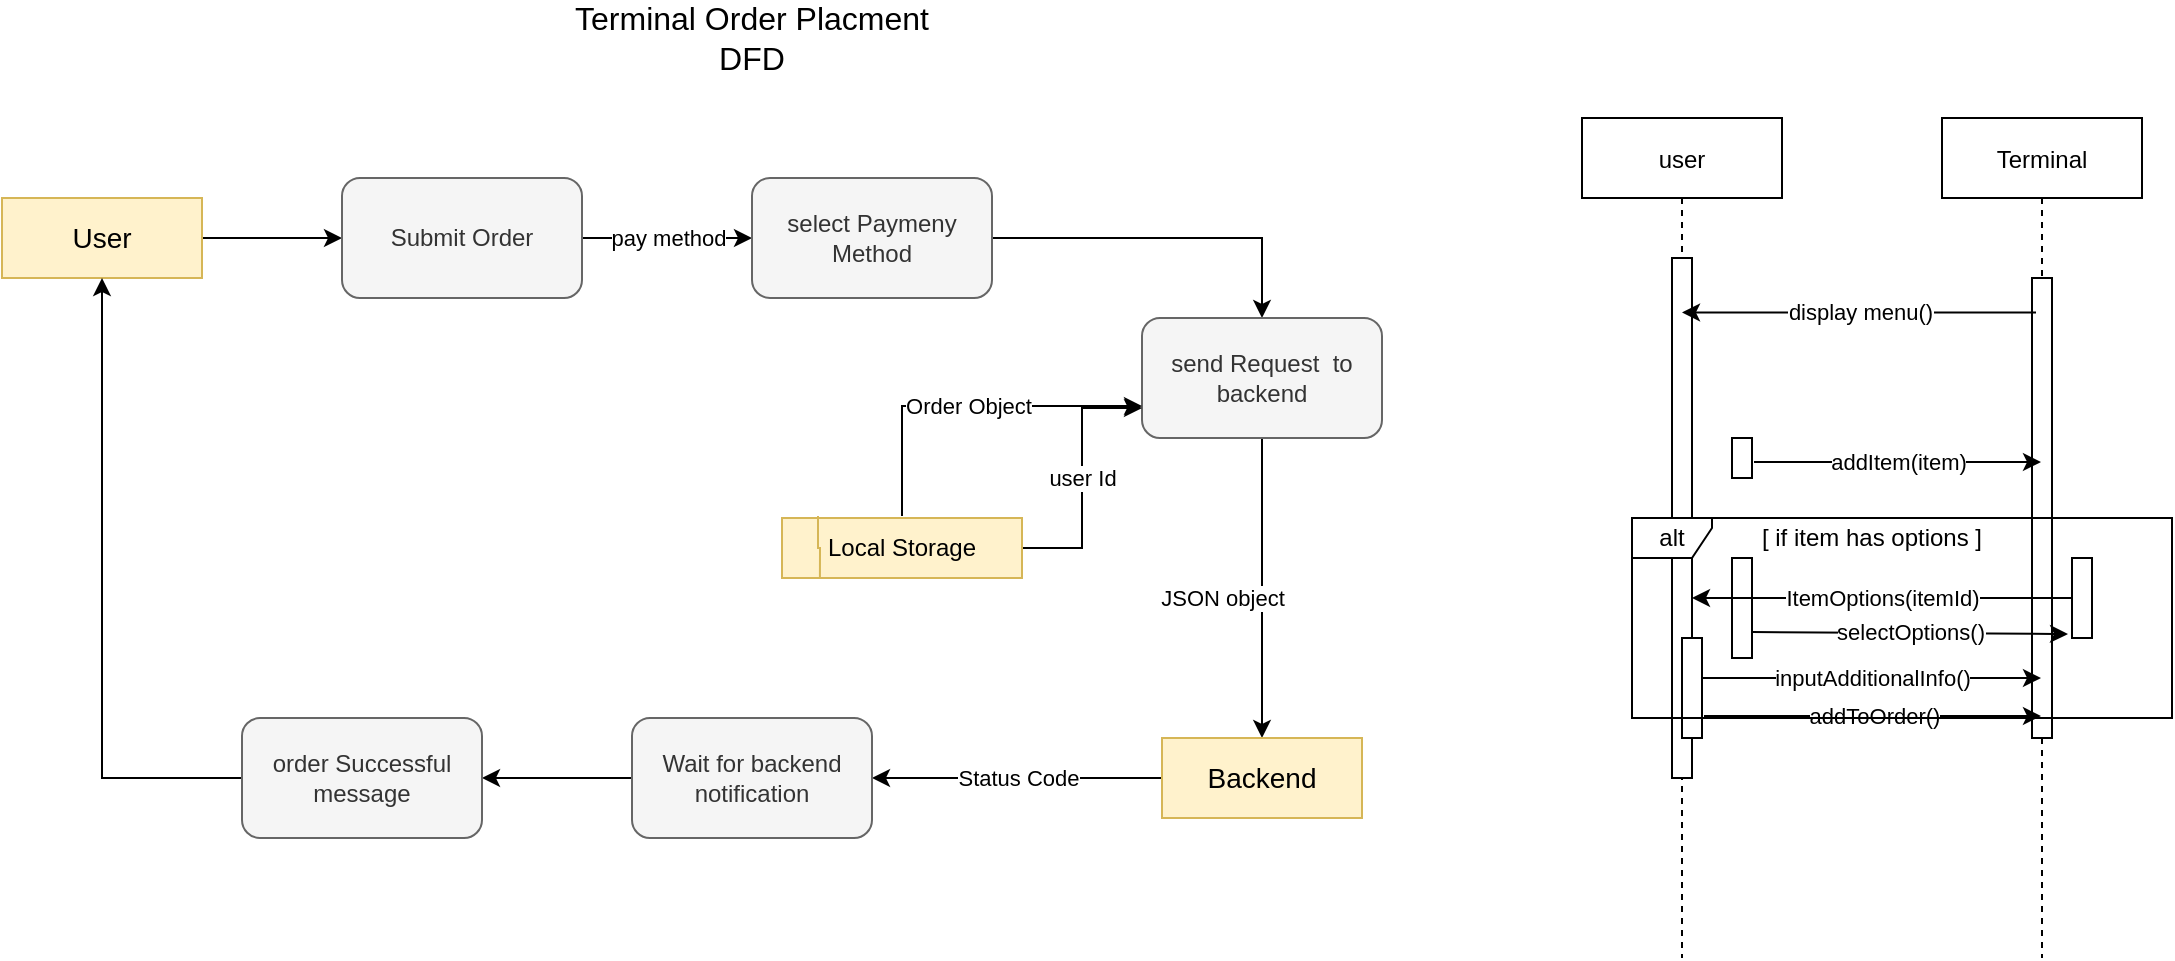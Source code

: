 <mxfile version="13.10.9" type="device"><diagram id="3gS2AS6EvPHlj8VDCXLU" name="Page-1"><mxGraphModel dx="1422" dy="746" grid="1" gridSize="10" guides="1" tooltips="1" connect="1" arrows="1" fold="1" page="1" pageScale="1" pageWidth="850" pageHeight="1100" math="0" shadow="0"><root><mxCell id="0"/><mxCell id="1" parent="0"/><mxCell id="_gDEldRkauskk6IOT169-1" value="&lt;font style=&quot;font-size: 16px&quot;&gt;Terminal Order Placment DFD&lt;/font&gt;" style="text;html=1;strokeColor=none;fillColor=none;align=center;verticalAlign=middle;whiteSpace=wrap;rounded=0;" vertex="1" parent="1"><mxGeometry x="815" y="690" width="200" height="20" as="geometry"/></mxCell><mxCell id="_gDEldRkauskk6IOT169-2" style="edgeStyle=orthogonalEdgeStyle;rounded=0;orthogonalLoop=1;jettySize=auto;html=1;exitX=1;exitY=0.5;exitDx=0;exitDy=0;" edge="1" parent="1" source="_gDEldRkauskk6IOT169-3" target="_gDEldRkauskk6IOT169-5"><mxGeometry relative="1" as="geometry"/></mxCell><mxCell id="_gDEldRkauskk6IOT169-3" value="&lt;font style=&quot;font-size: 14px&quot;&gt;User&lt;/font&gt;" style="rounded=0;whiteSpace=wrap;html=1;fillColor=#fff2cc;strokeColor=#d6b656;" vertex="1" parent="1"><mxGeometry x="540" y="780" width="100" height="40" as="geometry"/></mxCell><mxCell id="_gDEldRkauskk6IOT169-4" value="pay method" style="edgeStyle=orthogonalEdgeStyle;rounded=0;orthogonalLoop=1;jettySize=auto;html=1;exitX=1;exitY=0.5;exitDx=0;exitDy=0;entryX=0;entryY=0.5;entryDx=0;entryDy=0;" edge="1" parent="1" source="_gDEldRkauskk6IOT169-5" target="_gDEldRkauskk6IOT169-7"><mxGeometry relative="1" as="geometry"/></mxCell><mxCell id="_gDEldRkauskk6IOT169-5" value="Submit Order" style="rounded=1;whiteSpace=wrap;html=1;fillColor=#f5f5f5;strokeColor=#666666;fontColor=#333333;" vertex="1" parent="1"><mxGeometry x="710" y="770" width="120" height="60" as="geometry"/></mxCell><mxCell id="_gDEldRkauskk6IOT169-6" style="edgeStyle=orthogonalEdgeStyle;rounded=0;orthogonalLoop=1;jettySize=auto;html=1;exitX=1;exitY=0.5;exitDx=0;exitDy=0;" edge="1" parent="1" source="_gDEldRkauskk6IOT169-7" target="_gDEldRkauskk6IOT169-9"><mxGeometry relative="1" as="geometry"/></mxCell><mxCell id="_gDEldRkauskk6IOT169-7" value="select Paymeny Method" style="rounded=1;whiteSpace=wrap;html=1;fillColor=#f5f5f5;strokeColor=#666666;fontColor=#333333;" vertex="1" parent="1"><mxGeometry x="915" y="770" width="120" height="60" as="geometry"/></mxCell><mxCell id="_gDEldRkauskk6IOT169-8" value="JSON object" style="edgeStyle=orthogonalEdgeStyle;rounded=0;orthogonalLoop=1;jettySize=auto;html=1;exitX=0.5;exitY=1;exitDx=0;exitDy=0;endArrow=classic;endFill=1;" edge="1" parent="1" source="_gDEldRkauskk6IOT169-9" target="_gDEldRkauskk6IOT169-11"><mxGeometry x="0.067" y="-20" relative="1" as="geometry"><mxPoint as="offset"/></mxGeometry></mxCell><mxCell id="_gDEldRkauskk6IOT169-9" value="send Request&amp;nbsp; to backend" style="rounded=1;whiteSpace=wrap;html=1;fillColor=#f5f5f5;strokeColor=#666666;fontColor=#333333;" vertex="1" parent="1"><mxGeometry x="1110" y="840" width="120" height="60" as="geometry"/></mxCell><mxCell id="_gDEldRkauskk6IOT169-10" value="Status Code" style="edgeStyle=orthogonalEdgeStyle;rounded=0;orthogonalLoop=1;jettySize=auto;html=1;exitX=0;exitY=0.5;exitDx=0;exitDy=0;entryX=1;entryY=0.5;entryDx=0;entryDy=0;endArrow=classic;endFill=1;" edge="1" parent="1" source="_gDEldRkauskk6IOT169-11" target="_gDEldRkauskk6IOT169-17"><mxGeometry relative="1" as="geometry"/></mxCell><mxCell id="_gDEldRkauskk6IOT169-11" value="&lt;font style=&quot;font-size: 14px&quot;&gt;Backend&lt;/font&gt;" style="rounded=0;whiteSpace=wrap;html=1;fillColor=#fff2cc;strokeColor=#d6b656;" vertex="1" parent="1"><mxGeometry x="1120" y="1050" width="100" height="40" as="geometry"/></mxCell><mxCell id="_gDEldRkauskk6IOT169-12" value="user Id" style="edgeStyle=orthogonalEdgeStyle;rounded=0;orthogonalLoop=1;jettySize=auto;html=1;exitX=1;exitY=0.5;exitDx=0;exitDy=0;entryX=0;entryY=0.75;entryDx=0;entryDy=0;endArrow=classic;endFill=1;" edge="1" parent="1" source="_gDEldRkauskk6IOT169-13" target="_gDEldRkauskk6IOT169-9"><mxGeometry relative="1" as="geometry"/></mxCell><mxCell id="_gDEldRkauskk6IOT169-13" value="&lt;font style=&quot;font-size: 12px&quot;&gt;Local Storage&lt;/font&gt;" style="rounded=0;whiteSpace=wrap;html=1;fillColor=#fff2cc;strokeColor=#d6b656;" vertex="1" parent="1"><mxGeometry x="930" y="940" width="120" height="30" as="geometry"/></mxCell><mxCell id="_gDEldRkauskk6IOT169-14" style="edgeStyle=orthogonalEdgeStyle;rounded=0;orthogonalLoop=1;jettySize=auto;html=1;exitX=0.15;exitY=-0.033;exitDx=0;exitDy=0;entryX=0.158;entryY=1;entryDx=0;entryDy=0;endArrow=none;endFill=0;fillColor=#fff2cc;strokeColor=#d6b656;exitPerimeter=0;entryPerimeter=0;" edge="1" parent="1" source="_gDEldRkauskk6IOT169-13" target="_gDEldRkauskk6IOT169-13"><mxGeometry relative="1" as="geometry"><Array as="points"><mxPoint x="948" y="955"/><mxPoint x="949" y="955"/></Array></mxGeometry></mxCell><mxCell id="_gDEldRkauskk6IOT169-15" value="Order Object" style="edgeStyle=orthogonalEdgeStyle;rounded=0;orthogonalLoop=1;jettySize=auto;html=1;exitX=0.5;exitY=0;exitDx=0;exitDy=0;endArrow=classic;endFill=1;" edge="1" parent="1"><mxGeometry relative="1" as="geometry"><mxPoint x="1110" y="884" as="targetPoint"/><mxPoint x="990" y="939" as="sourcePoint"/><Array as="points"><mxPoint x="990" y="884"/></Array></mxGeometry></mxCell><mxCell id="_gDEldRkauskk6IOT169-16" style="edgeStyle=orthogonalEdgeStyle;rounded=0;orthogonalLoop=1;jettySize=auto;html=1;exitX=0;exitY=0.5;exitDx=0;exitDy=0;entryX=1;entryY=0.5;entryDx=0;entryDy=0;endArrow=classic;endFill=1;" edge="1" parent="1" source="_gDEldRkauskk6IOT169-17" target="_gDEldRkauskk6IOT169-19"><mxGeometry relative="1" as="geometry"/></mxCell><mxCell id="_gDEldRkauskk6IOT169-17" value="Wait for backend notification" style="rounded=1;whiteSpace=wrap;html=1;fillColor=#f5f5f5;strokeColor=#666666;fontColor=#333333;" vertex="1" parent="1"><mxGeometry x="855" y="1040" width="120" height="60" as="geometry"/></mxCell><mxCell id="_gDEldRkauskk6IOT169-18" style="edgeStyle=orthogonalEdgeStyle;rounded=0;orthogonalLoop=1;jettySize=auto;html=1;exitX=0;exitY=0.5;exitDx=0;exitDy=0;endArrow=classic;endFill=1;" edge="1" parent="1" source="_gDEldRkauskk6IOT169-19" target="_gDEldRkauskk6IOT169-3"><mxGeometry relative="1" as="geometry"/></mxCell><mxCell id="_gDEldRkauskk6IOT169-19" value="order Successful message" style="rounded=1;whiteSpace=wrap;html=1;fillColor=#f5f5f5;strokeColor=#666666;fontColor=#333333;" vertex="1" parent="1"><mxGeometry x="660" y="1040" width="120" height="60" as="geometry"/></mxCell><mxCell id="_gDEldRkauskk6IOT169-21" value="user" style="shape=umlLifeline;perimeter=lifelinePerimeter;container=1;collapsible=0;recursiveResize=0;rounded=0;shadow=0;strokeWidth=1;" vertex="1" parent="1"><mxGeometry x="1330" y="740" width="100" height="420" as="geometry"/></mxCell><mxCell id="_gDEldRkauskk6IOT169-22" value="" style="points=[];perimeter=orthogonalPerimeter;rounded=0;shadow=0;strokeWidth=1;" vertex="1" parent="_gDEldRkauskk6IOT169-21"><mxGeometry x="45" y="70" width="10" height="260" as="geometry"/></mxCell><mxCell id="_gDEldRkauskk6IOT169-23" value="" style="points=[];perimeter=orthogonalPerimeter;rounded=0;shadow=0;strokeWidth=1;" vertex="1" parent="_gDEldRkauskk6IOT169-21"><mxGeometry x="50" y="260" width="10" height="50" as="geometry"/></mxCell><mxCell id="_gDEldRkauskk6IOT169-24" value="Terminal" style="shape=umlLifeline;perimeter=lifelinePerimeter;container=1;collapsible=0;recursiveResize=0;rounded=0;shadow=0;strokeWidth=1;" vertex="1" parent="1"><mxGeometry x="1510" y="740" width="100" height="420" as="geometry"/></mxCell><mxCell id="_gDEldRkauskk6IOT169-25" value="" style="points=[];perimeter=orthogonalPerimeter;rounded=0;shadow=0;strokeWidth=1;" vertex="1" parent="_gDEldRkauskk6IOT169-24"><mxGeometry x="45" y="80" width="10" height="230" as="geometry"/></mxCell><mxCell id="_gDEldRkauskk6IOT169-26" value="display menu()" style="endArrow=classic;html=1;exitX=0.2;exitY=0.075;exitDx=0;exitDy=0;exitPerimeter=0;" edge="1" parent="1" source="_gDEldRkauskk6IOT169-25" target="_gDEldRkauskk6IOT169-21"><mxGeometry width="50" height="50" relative="1" as="geometry"><mxPoint x="1574" y="881" as="sourcePoint"/><mxPoint x="1525" y="890" as="targetPoint"/></mxGeometry></mxCell><mxCell id="_gDEldRkauskk6IOT169-27" value="" style="points=[];perimeter=orthogonalPerimeter;rounded=0;shadow=0;strokeWidth=1;" vertex="1" parent="1"><mxGeometry x="1405" y="900" width="10" height="20" as="geometry"/></mxCell><mxCell id="_gDEldRkauskk6IOT169-28" value="addItem(item)" style="endArrow=classic;html=1;exitX=1.1;exitY=0.6;exitDx=0;exitDy=0;exitPerimeter=0;" edge="1" parent="1" source="_gDEldRkauskk6IOT169-27" target="_gDEldRkauskk6IOT169-24"><mxGeometry width="50" height="50" relative="1" as="geometry"><mxPoint x="1180" y="1000" as="sourcePoint"/><mxPoint x="1230" y="950" as="targetPoint"/></mxGeometry></mxCell><mxCell id="_gDEldRkauskk6IOT169-29" value="[ if item has options ]" style="text;html=1;strokeColor=none;fillColor=none;align=center;verticalAlign=middle;whiteSpace=wrap;rounded=0;" vertex="1" parent="1"><mxGeometry x="1400" y="940" width="150" height="20" as="geometry"/></mxCell><mxCell id="_gDEldRkauskk6IOT169-30" value="" style="points=[];perimeter=orthogonalPerimeter;rounded=0;shadow=0;strokeWidth=1;" vertex="1" parent="1"><mxGeometry x="1405" y="960" width="10" height="50" as="geometry"/></mxCell><mxCell id="_gDEldRkauskk6IOT169-31" value="" style="points=[];perimeter=orthogonalPerimeter;rounded=0;shadow=0;strokeWidth=1;" vertex="1" parent="1"><mxGeometry x="1575" y="960" width="10" height="40" as="geometry"/></mxCell><mxCell id="_gDEldRkauskk6IOT169-32" value="ItemOptions(itemId)" style="endArrow=classic;html=1;" edge="1" parent="1" source="_gDEldRkauskk6IOT169-31" target="_gDEldRkauskk6IOT169-22"><mxGeometry width="50" height="50" relative="1" as="geometry"><mxPoint x="1230" y="1210" as="sourcePoint"/><mxPoint x="1280" y="1160" as="targetPoint"/></mxGeometry></mxCell><mxCell id="_gDEldRkauskk6IOT169-33" value="selectOptions()" style="endArrow=classic;html=1;exitX=1;exitY=0.74;exitDx=0;exitDy=0;exitPerimeter=0;entryX=-0.2;entryY=0.95;entryDx=0;entryDy=0;entryPerimeter=0;" edge="1" parent="1" source="_gDEldRkauskk6IOT169-30" target="_gDEldRkauskk6IOT169-31"><mxGeometry width="50" height="50" relative="1" as="geometry"><mxPoint x="1180" y="1100" as="sourcePoint"/><mxPoint x="1285" y="1047" as="targetPoint"/></mxGeometry></mxCell><mxCell id="_gDEldRkauskk6IOT169-34" value="inputAdditionalInfo()" style="endArrow=classic;html=1;exitX=1;exitY=0.4;exitDx=0;exitDy=0;exitPerimeter=0;" edge="1" parent="1" source="_gDEldRkauskk6IOT169-23" target="_gDEldRkauskk6IOT169-24"><mxGeometry width="50" height="50" relative="1" as="geometry"><mxPoint x="1170" y="1170" as="sourcePoint"/><mxPoint x="1220" y="1120" as="targetPoint"/></mxGeometry></mxCell><mxCell id="_gDEldRkauskk6IOT169-35" value="addToOrder()" style="endArrow=classic;html=1;exitX=1.1;exitY=0.78;exitDx=0;exitDy=0;exitPerimeter=0;" edge="1" parent="1" source="_gDEldRkauskk6IOT169-23" target="_gDEldRkauskk6IOT169-24"><mxGeometry width="50" height="50" relative="1" as="geometry"><mxPoint x="1190" y="1180" as="sourcePoint"/><mxPoint x="1240" y="1130" as="targetPoint"/></mxGeometry></mxCell><mxCell id="_gDEldRkauskk6IOT169-20" value="alt" style="shape=umlFrame;whiteSpace=wrap;html=1;width=40;height=20;" vertex="1" parent="1"><mxGeometry x="1355" y="940" width="270" height="100" as="geometry"/></mxCell></root></mxGraphModel></diagram></mxfile>
